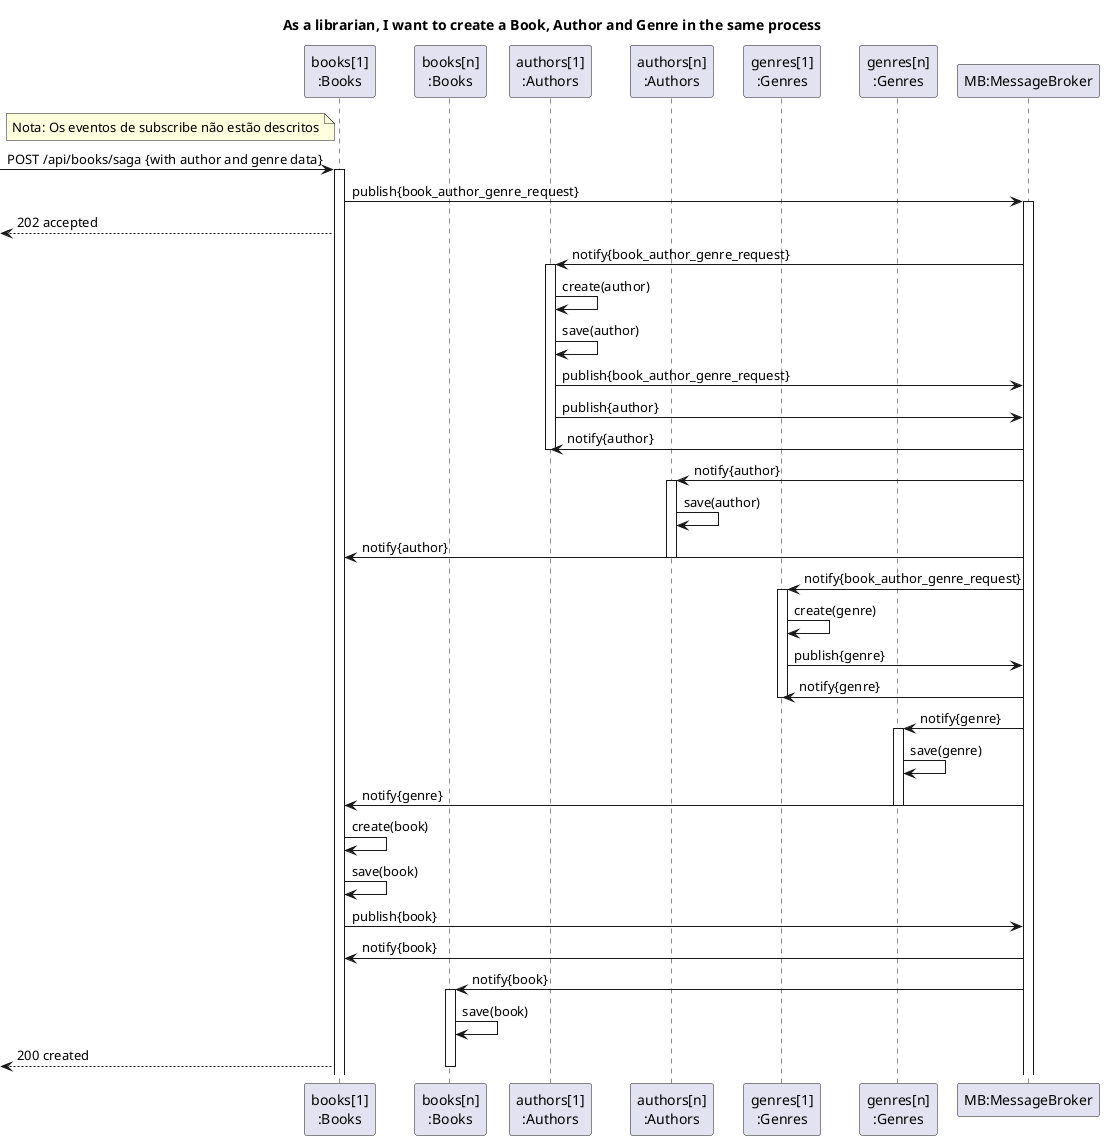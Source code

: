 @startuml
'https://plantuml.com/sequence-diagram

title As a librarian, I want to create a Book, Author and Genre in the same process

participant "books[1]\n:Books" as BooksC1

participant "books[n]\n:Books" as BooksQ1

participant "authors[1]\n:Authors" as AuthorsC1

participant "authors[n]\n:Authors" as AuthorsQ1

participant "genres[1]\n:Genres" as GenresC1

participant "genres[n]\n:Genres" as GenresQ1


participant "MB:MessageBroker" as Mb
note left of BooksC1
  Nota: Os eventos de subscribe não estão descritos
end note
-> BooksC1: POST /api/books/saga {with author and genre data}
activate BooksC1
BooksC1 -> Mb: publish{book_author_genre_request}
activate Mb
<-- BooksC1 : 202 accepted

Mb -> AuthorsC1: notify{book_author_genre_request}
deactivate BooksQ1
activate AuthorsC1
AuthorsC1 -> AuthorsC1: create(author)
AuthorsC1 -> AuthorsC1: save(author)
AuthorsC1 -> Mb: publish{book_author_genre_request}
AuthorsC1 -> Mb: publish{author}
Mb -> AuthorsC1: notify{author}
deactivate AuthorsC1


Mb -> AuthorsQ1: notify{author}

activate AuthorsQ1
AuthorsQ1 -> AuthorsQ1: save(author)


Mb -> BooksC1: notify{author}
deactivate AuthorsQ1

Mb -> GenresC1: notify{book_author_genre_request}


activate GenresC1
GenresC1 -> GenresC1: create(genre)
GenresC1 -> Mb: publish{genre}
Mb -> GenresC1: notify{genre}
deactivate GenresC1

Mb -> GenresQ1: notify{genre}
activate GenresQ1
GenresQ1 -> GenresQ1: save(genre)

Mb -> BooksC1: notify{genre}
deactivate GenresQ1

BooksC1 -> BooksC1: create(book)
BooksC1 -> BooksC1: save(book)
BooksC1 -> Mb: publish{book}
Mb -> BooksC1: notify{book}


Mb -> BooksQ1: notify{book}
activate BooksQ1
BooksQ1 -> BooksQ1: save(book)
<-- BooksC1: 200 created
deactivate BooksQ1

@enduml
